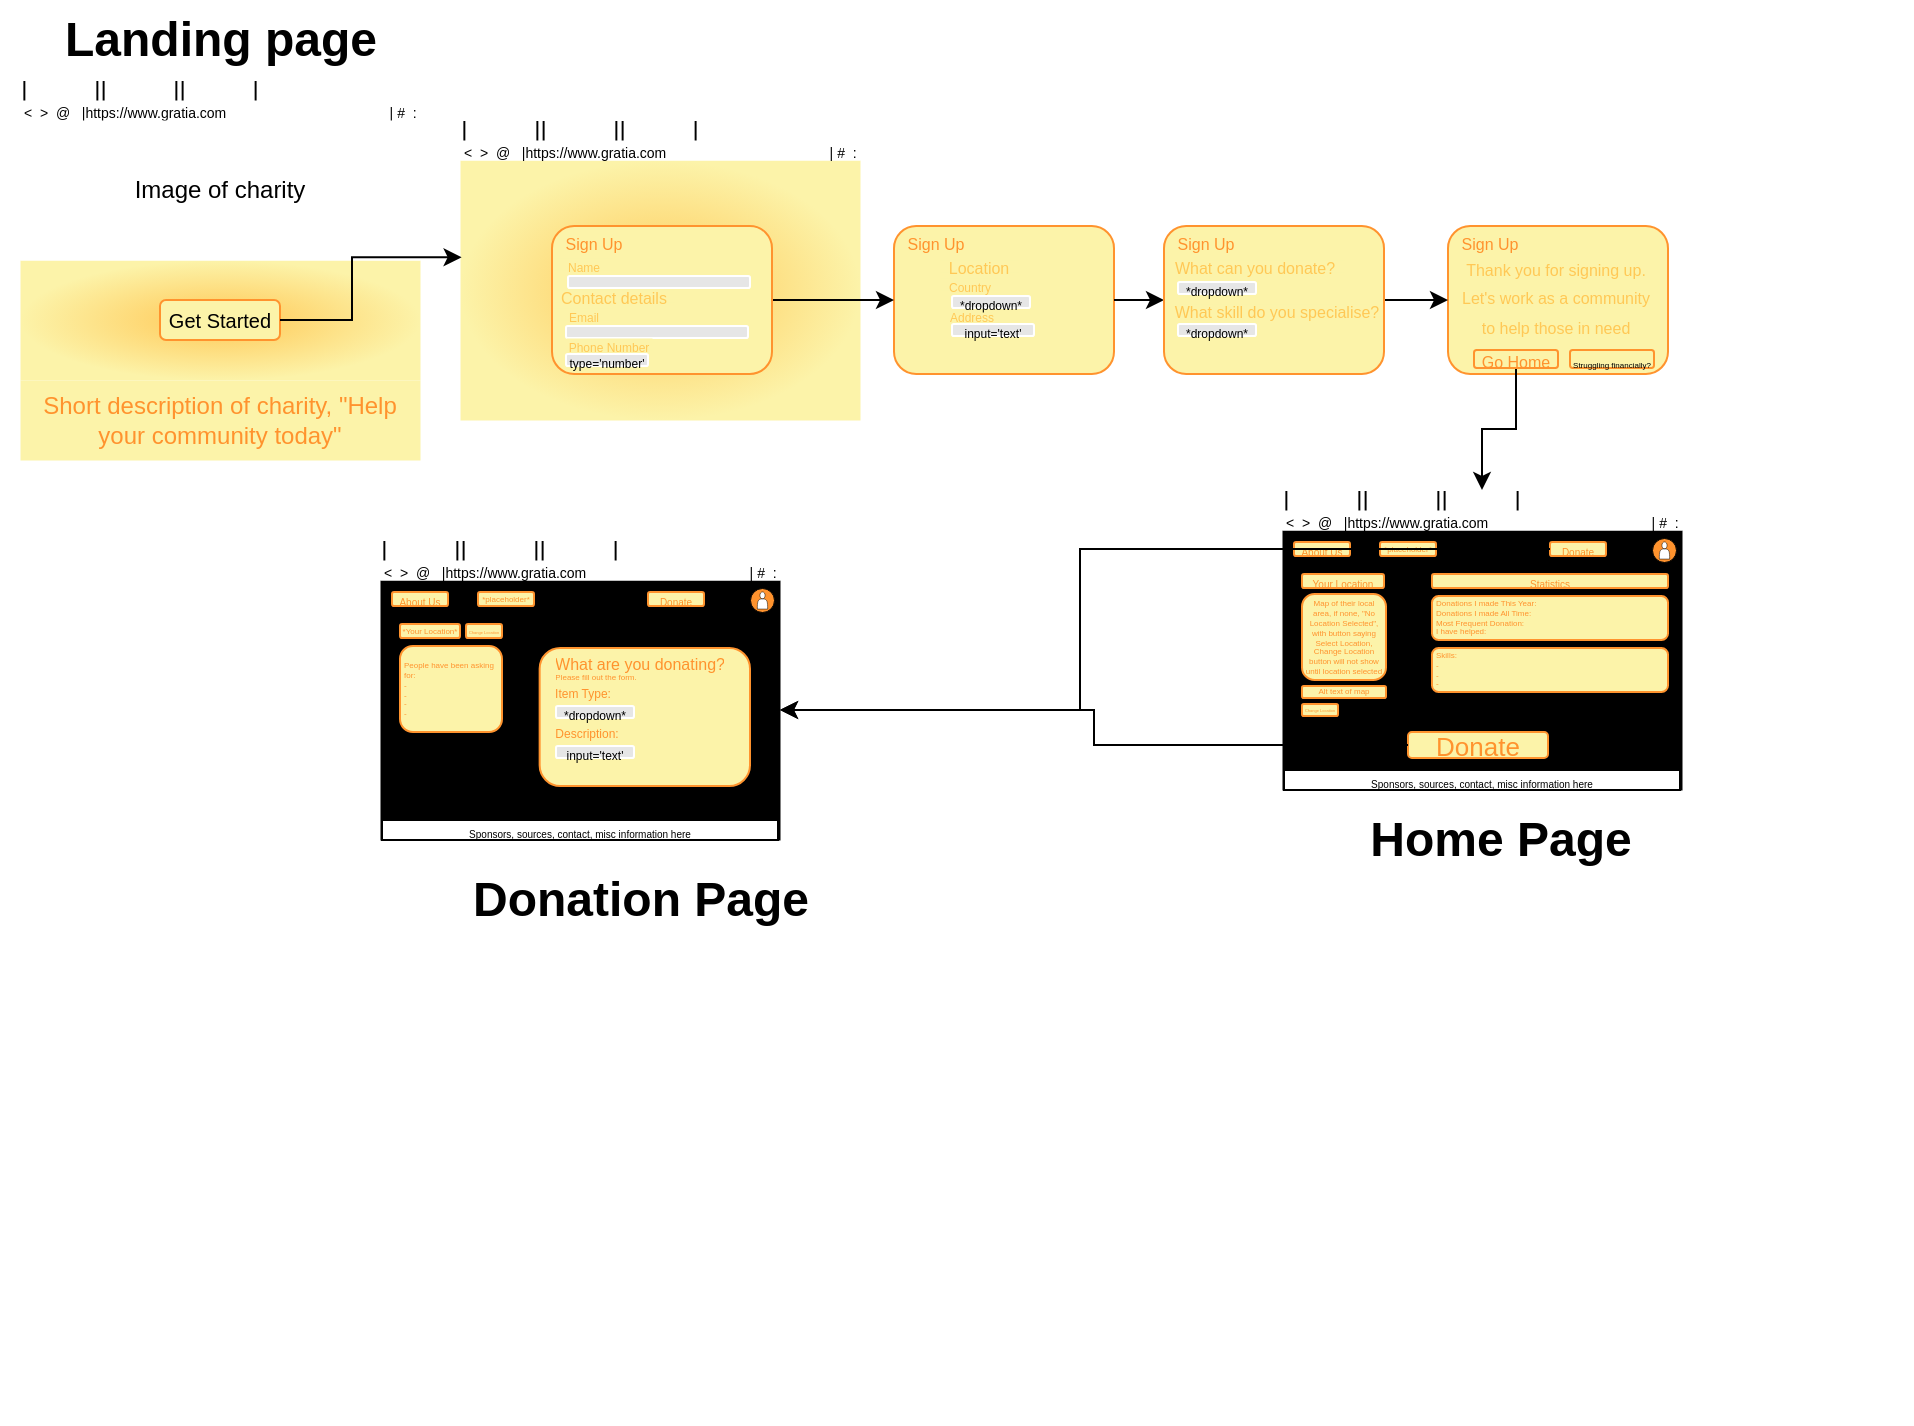<mxfile version="28.0.7">
  <diagram name="Page-1" id="CUzxmkdWhXF4pSD_VdGU">
    <mxGraphModel dx="262" dy="150" grid="1" gridSize="10" guides="0" tooltips="1" connect="1" arrows="1" fold="1" page="0" pageScale="1" pageWidth="827" pageHeight="1169" math="0" shadow="0">
      <root>
        <mxCell id="0" />
        <mxCell id="1" parent="0" />
        <mxCell id="fnEj_ayywKSCDemoJo8B-59" value="" style="group" parent="1" vertex="1" connectable="0">
          <mxGeometry x="880" y="173" width="114" height="74" as="geometry" />
        </mxCell>
        <mxCell id="fnEj_ayywKSCDemoJo8B-50" value="" style="rounded=1;whiteSpace=wrap;html=1;strokeColor=#FF932E;fillColor=#FCF3A9;" parent="fnEj_ayywKSCDemoJo8B-59" vertex="1">
          <mxGeometry x="4" width="110" height="74" as="geometry" />
        </mxCell>
        <UserObject label="Sign Up" placeholders="1" name="Variable" id="fnEj_ayywKSCDemoJo8B-51">
          <mxCell style="text;html=1;strokeColor=none;fillColor=none;align=center;verticalAlign=middle;whiteSpace=wrap;overflow=hidden;fontSize=8;flipH=0;flipV=0;fontColor=light-dark(#FF932E,#FFC856);" parent="fnEj_ayywKSCDemoJo8B-59" vertex="1">
            <mxGeometry y="2" width="50" height="14" as="geometry" />
          </mxCell>
        </UserObject>
        <mxCell id="fnEj_ayywKSCDemoJo8B-61" value="" style="group" parent="1" vertex="1" connectable="0">
          <mxGeometry x="603" y="173" width="114" height="74" as="geometry" />
        </mxCell>
        <mxCell id="fnEj_ayywKSCDemoJo8B-34" value="" style="rounded=1;whiteSpace=wrap;html=1;strokeColor=#FF932E;fillColor=#FCF3A9;" parent="fnEj_ayywKSCDemoJo8B-61" vertex="1">
          <mxGeometry x="4" width="110" height="74" as="geometry" />
        </mxCell>
        <UserObject label="Sign Up" placeholders="1" name="Variable" id="fnEj_ayywKSCDemoJo8B-35">
          <mxCell style="text;html=1;strokeColor=none;fillColor=none;align=center;verticalAlign=middle;whiteSpace=wrap;overflow=hidden;fontSize=8;flipH=0;flipV=0;fontColor=light-dark(#FF932E,#FFC856);" parent="fnEj_ayywKSCDemoJo8B-61" vertex="1">
            <mxGeometry y="2" width="50" height="14" as="geometry" />
          </mxCell>
        </UserObject>
        <mxCell id="fnEj_ayywKSCDemoJo8B-58" value="" style="group" parent="1" vertex="1" connectable="0">
          <mxGeometry x="380" y="120" width="220" height="150" as="geometry" />
        </mxCell>
        <mxCell id="fnEj_ayywKSCDemoJo8B-17" value="|&amp;nbsp; &amp;nbsp; &amp;nbsp; &amp;nbsp; &amp;nbsp; ||&amp;nbsp; &amp;nbsp; &amp;nbsp; &amp;nbsp; &amp;nbsp; ||&amp;nbsp; &amp;nbsp; &amp;nbsp; &amp;nbsp; &amp;nbsp; |&amp;nbsp; &amp;nbsp; &amp;nbsp; &amp;nbsp; &amp;nbsp; &amp;nbsp; &amp;nbsp; &amp;nbsp; &amp;nbsp; &amp;nbsp; &amp;nbsp; &amp;nbsp;&amp;nbsp;" style="rounded=0;whiteSpace=wrap;html=1;strokeWidth=0;labelBackgroundColor=none;strokeColor=none;" parent="fnEj_ayywKSCDemoJo8B-58" vertex="1">
          <mxGeometry width="220" height="10" as="geometry" />
        </mxCell>
        <mxCell id="fnEj_ayywKSCDemoJo8B-18" value="" style="rounded=0;whiteSpace=wrap;html=1;fillColor=#FFC856;fillStyle=auto;gradientColor=#FCF3A9;gradientDirection=radial;strokeWidth=0;dashed=1;dashPattern=1 4;strokeColor=none;" parent="fnEj_ayywKSCDemoJo8B-58" vertex="1">
          <mxGeometry x="10" y="20" width="200" height="130" as="geometry" />
        </mxCell>
        <mxCell id="fnEj_ayywKSCDemoJo8B-19" value="&lt;font style=&quot;font-size: 7px;&quot;&gt;&amp;lt;&amp;nbsp; &amp;gt;&amp;nbsp; @&amp;nbsp; &amp;nbsp;|https://www.gratia.com&amp;nbsp; &amp;nbsp; &amp;nbsp; &amp;nbsp; &amp;nbsp; &amp;nbsp; &amp;nbsp; &amp;nbsp; &amp;nbsp; &amp;nbsp; &amp;nbsp; &amp;nbsp; &amp;nbsp; &amp;nbsp; &amp;nbsp; &amp;nbsp; &amp;nbsp; &amp;nbsp; &amp;nbsp; &amp;nbsp; &amp;nbsp; | #&amp;nbsp; :&lt;/font&gt;" style="rounded=0;whiteSpace=wrap;html=1;strokeWidth=0;align=left;strokeColor=none;" parent="fnEj_ayywKSCDemoJo8B-58" vertex="1">
          <mxGeometry x="10" y="10" width="200" height="10" as="geometry" />
        </mxCell>
        <mxCell id="fnEj_ayywKSCDemoJo8B-9" value="|&amp;nbsp; &amp;nbsp; &amp;nbsp; &amp;nbsp; &amp;nbsp; ||&amp;nbsp; &amp;nbsp; &amp;nbsp; &amp;nbsp; &amp;nbsp; ||&amp;nbsp; &amp;nbsp; &amp;nbsp; &amp;nbsp; &amp;nbsp; |&amp;nbsp; &amp;nbsp; &amp;nbsp; &amp;nbsp; &amp;nbsp; &amp;nbsp; &amp;nbsp; &amp;nbsp; &amp;nbsp; &amp;nbsp; &amp;nbsp; &amp;nbsp;&amp;nbsp;" style="rounded=0;whiteSpace=wrap;html=1;strokeWidth=0;labelBackgroundColor=none;strokeColor=none;" parent="1" vertex="1">
          <mxGeometry x="160" y="100" width="220" height="10" as="geometry" />
        </mxCell>
        <mxCell id="fnEj_ayywKSCDemoJo8B-1" value="" style="rounded=0;whiteSpace=wrap;html=1;fillColor=#FFC856;fillStyle=auto;gradientColor=#FCF3A9;gradientDirection=radial;strokeWidth=0;dashed=1;dashPattern=1 4;strokeColor=none;" parent="1" vertex="1">
          <mxGeometry x="170" y="190" width="200" height="60" as="geometry" />
        </mxCell>
        <mxCell id="fnEj_ayywKSCDemoJo8B-2" value="&lt;font style=&quot;font-size: 7px;&quot;&gt;&amp;lt;&amp;nbsp; &amp;gt;&amp;nbsp; @&amp;nbsp; &amp;nbsp;|https://www.gratia.com&amp;nbsp; &amp;nbsp; &amp;nbsp; &amp;nbsp; &amp;nbsp; &amp;nbsp; &amp;nbsp; &amp;nbsp; &amp;nbsp; &amp;nbsp; &amp;nbsp; &amp;nbsp; &amp;nbsp; &amp;nbsp; &amp;nbsp; &amp;nbsp; &amp;nbsp; &amp;nbsp; &amp;nbsp; &amp;nbsp; &amp;nbsp; | #&amp;nbsp; :&lt;/font&gt;" style="rounded=0;whiteSpace=wrap;html=1;strokeWidth=0;align=left;strokeColor=none;" parent="1" vertex="1">
          <mxGeometry x="170" y="110" width="200" height="10" as="geometry" />
        </mxCell>
        <mxCell id="fnEj_ayywKSCDemoJo8B-5" value="&lt;font style=&quot;font-size: 10px;&quot;&gt;Get Started&lt;/font&gt;" style="rounded=1;whiteSpace=wrap;html=1;strokeColor=#FF932E;fillColor=#FCF3A9;" parent="1" vertex="1">
          <mxGeometry x="240" y="210" width="60" height="20" as="geometry" />
        </mxCell>
        <mxCell id="fnEj_ayywKSCDemoJo8B-6" value="Image of charity" style="rounded=0;whiteSpace=wrap;html=1;strokeWidth=0;strokeColor=none;" parent="1" vertex="1">
          <mxGeometry x="170" y="120" width="200" height="70" as="geometry" />
        </mxCell>
        <mxCell id="fnEj_ayywKSCDemoJo8B-7" value="Short description of charity, &quot;Help your community today&quot;" style="rounded=0;whiteSpace=wrap;html=1;fillColor=light-dark(#FCF3A9,#FFC856);gradientColor=none;fontColor=#FF932E;strokeWidth=0;dashed=1;dashPattern=1 4;perimeterSpacing=0;glass=0;shadow=0;strokeColor=none;" parent="1" vertex="1">
          <mxGeometry x="170" y="250" width="200" height="40" as="geometry" />
        </mxCell>
        <mxCell id="fnEj_ayywKSCDemoJo8B-10" value="Landing page" style="text;strokeColor=none;fillColor=none;html=1;fontSize=24;fontStyle=1;verticalAlign=middle;align=center;" parent="1" vertex="1">
          <mxGeometry x="220" y="60" width="100" height="40" as="geometry" />
        </mxCell>
        <mxCell id="fnEj_ayywKSCDemoJo8B-36" style="edgeStyle=orthogonalEdgeStyle;rounded=0;orthogonalLoop=1;jettySize=auto;html=1;entryX=0;entryY=0.5;entryDx=0;entryDy=0;" parent="1" source="fnEj_ayywKSCDemoJo8B-20" target="fnEj_ayywKSCDemoJo8B-34" edge="1">
          <mxGeometry relative="1" as="geometry" />
        </mxCell>
        <mxCell id="fnEj_ayywKSCDemoJo8B-20" value="" style="rounded=1;whiteSpace=wrap;html=1;strokeColor=#FF932E;fillColor=#FCF3A9;" parent="1" vertex="1">
          <mxGeometry x="436" y="173" width="110" height="74" as="geometry" />
        </mxCell>
        <UserObject label="Sign Up" placeholders="1" name="Variable" id="fnEj_ayywKSCDemoJo8B-23">
          <mxCell style="text;html=1;strokeColor=none;fillColor=none;align=center;verticalAlign=middle;whiteSpace=wrap;overflow=hidden;fontSize=8;flipH=0;flipV=0;fontColor=light-dark(#FF932E,#FFC856);" parent="1" vertex="1">
            <mxGeometry x="432" y="175" width="50" height="14" as="geometry" />
          </mxCell>
        </UserObject>
        <mxCell id="fnEj_ayywKSCDemoJo8B-32" style="edgeStyle=orthogonalEdgeStyle;rounded=0;orthogonalLoop=1;jettySize=auto;html=1;entryX=0.004;entryY=0.374;entryDx=0;entryDy=0;entryPerimeter=0;exitX=1;exitY=0.5;exitDx=0;exitDy=0;" parent="1" source="fnEj_ayywKSCDemoJo8B-5" target="fnEj_ayywKSCDemoJo8B-18" edge="1">
          <mxGeometry relative="1" as="geometry">
            <Array as="points">
              <mxPoint x="336" y="220" />
              <mxPoint x="336" y="189" />
            </Array>
          </mxGeometry>
        </mxCell>
        <mxCell id="fnEj_ayywKSCDemoJo8B-47" style="edgeStyle=orthogonalEdgeStyle;rounded=0;orthogonalLoop=1;jettySize=auto;html=1;entryX=0;entryY=0.5;entryDx=0;entryDy=0;" parent="1" source="fnEj_ayywKSCDemoJo8B-34" target="fnEj_ayywKSCDemoJo8B-44" edge="1">
          <mxGeometry relative="1" as="geometry">
            <mxPoint x="743" y="201" as="targetPoint" />
          </mxGeometry>
        </mxCell>
        <mxCell id="fnEj_ayywKSCDemoJo8B-52" style="edgeStyle=orthogonalEdgeStyle;rounded=0;orthogonalLoop=1;jettySize=auto;html=1;entryX=0;entryY=0.5;entryDx=0;entryDy=0;" parent="1" source="fnEj_ayywKSCDemoJo8B-44" target="fnEj_ayywKSCDemoJo8B-50" edge="1">
          <mxGeometry relative="1" as="geometry" />
        </mxCell>
        <mxCell id="fnEj_ayywKSCDemoJo8B-53" value="&lt;span style=&quot;font-size: 8px;&quot;&gt;Thank you for signing up. Let&#39;s work as a community to help those in need&lt;/span&gt;" style="rounded=0;whiteSpace=wrap;html=1;fillColor=light-dark(#FCF3A9,#FFC856);gradientColor=none;fontColor=#FFC856;strokeWidth=0;dashed=1;dashPattern=1 4;perimeterSpacing=0;glass=0;shadow=0;strokeColor=none;horizontal=1;spacing=0;spacingTop=0;" parent="1" vertex="1">
          <mxGeometry x="892" y="205" width="92" height="6" as="geometry" />
        </mxCell>
        <mxCell id="fnEj_ayywKSCDemoJo8B-54" style="edgeStyle=orthogonalEdgeStyle;rounded=0;orthogonalLoop=1;jettySize=auto;html=1;exitX=0.5;exitY=1;exitDx=0;exitDy=0;" parent="1" source="fnEj_ayywKSCDemoJo8B-53" target="fnEj_ayywKSCDemoJo8B-53" edge="1">
          <mxGeometry relative="1" as="geometry" />
        </mxCell>
        <mxCell id="fnEj_ayywKSCDemoJo8B-56" value="&lt;p&gt;&lt;font style=&quot;line-height: 0%; font-size: 4px;&quot;&gt;Struggling financially?&lt;/font&gt;&lt;/p&gt;" style="rounded=1;whiteSpace=wrap;html=1;strokeColor=#FF932E;fillColor=#FCF3A9;" parent="1" vertex="1">
          <mxGeometry x="945" y="235" width="42" height="9" as="geometry" />
        </mxCell>
        <mxCell id="fnEj_ayywKSCDemoJo8B-69" style="edgeStyle=orthogonalEdgeStyle;rounded=0;orthogonalLoop=1;jettySize=auto;html=1;entryX=0.5;entryY=0;entryDx=0;entryDy=0;" parent="1" source="fnEj_ayywKSCDemoJo8B-57" target="fnEj_ayywKSCDemoJo8B-66" edge="1">
          <mxGeometry relative="1" as="geometry" />
        </mxCell>
        <mxCell id="fnEj_ayywKSCDemoJo8B-57" value="&lt;p&gt;&lt;font style=&quot;line-height: 0%; font-size: 8px;&quot;&gt;Go Home&lt;/font&gt;&lt;/p&gt;" style="rounded=1;whiteSpace=wrap;html=1;strokeColor=#FF932E;fillColor=#FCF3A9;fontColor=light-dark(#FF932E,#EDEDED);" parent="1" vertex="1">
          <mxGeometry x="897" y="235" width="42" height="9" as="geometry" />
        </mxCell>
        <mxCell id="fnEj_ayywKSCDemoJo8B-62" value="" style="group" parent="1" vertex="1" connectable="0">
          <mxGeometry x="630" y="190" width="47" height="38" as="geometry" />
        </mxCell>
        <mxCell id="fnEj_ayywKSCDemoJo8B-39" value="&lt;font style=&quot;font-size: 8px;&quot;&gt;Location&lt;/font&gt;" style="rounded=0;whiteSpace=wrap;html=1;fillColor=light-dark(#FCF3A9,#FFC856);gradientColor=none;fontColor=#FFC856;strokeWidth=0;dashed=1;dashPattern=1 4;perimeterSpacing=0;glass=0;shadow=0;strokeColor=none;" parent="fnEj_ayywKSCDemoJo8B-62" vertex="1">
          <mxGeometry width="39" height="6" as="geometry" />
        </mxCell>
        <mxCell id="fnEj_ayywKSCDemoJo8B-40" value="&lt;font style=&quot;font-size: 6px;&quot;&gt;Country&lt;/font&gt;" style="rounded=0;whiteSpace=wrap;html=1;fillColor=light-dark(#FCF3A9,#FFC856);gradientColor=none;fontColor=#FFC856;strokeWidth=0;dashed=1;dashPattern=1 4;perimeterSpacing=0;glass=0;shadow=0;strokeColor=none;" parent="fnEj_ayywKSCDemoJo8B-62" vertex="1">
          <mxGeometry y="9" width="30" height="6" as="geometry" />
        </mxCell>
        <mxCell id="fnEj_ayywKSCDemoJo8B-41" value="&lt;font style=&quot;font-size: 6px;&quot;&gt;*dropdown*&lt;/font&gt;" style="rounded=1;whiteSpace=wrap;html=1;strokeColor=light-dark(#FFFFFF,#FFC856);strokeWidth=1;fillColor=#E6E6E6;" parent="fnEj_ayywKSCDemoJo8B-62" vertex="1">
          <mxGeometry x="6" y="18" width="39" height="6" as="geometry" />
        </mxCell>
        <mxCell id="fnEj_ayywKSCDemoJo8B-42" value="&lt;font style=&quot;font-size: 6px;&quot;&gt;Address&lt;/font&gt;" style="rounded=0;whiteSpace=wrap;html=1;fillColor=light-dark(#FCF3A9,#FFC856);gradientColor=none;fontColor=#FFC856;strokeWidth=0;dashed=1;dashPattern=1 4;perimeterSpacing=0;glass=0;shadow=0;strokeColor=none;" parent="fnEj_ayywKSCDemoJo8B-62" vertex="1">
          <mxGeometry x="6" y="26" width="20" height="1" as="geometry" />
        </mxCell>
        <mxCell id="fnEj_ayywKSCDemoJo8B-43" value="&lt;span style=&quot;font-size: 6px;&quot;&gt;input=&#39;text&#39;&lt;/span&gt;" style="rounded=1;whiteSpace=wrap;html=1;strokeColor=light-dark(#FFFFFF,#FFC856);strokeWidth=1;fillColor=#E6E6E6;fontSize=12;" parent="fnEj_ayywKSCDemoJo8B-62" vertex="1">
          <mxGeometry x="6" y="32" width="41" height="6" as="geometry" />
        </mxCell>
        <mxCell id="fnEj_ayywKSCDemoJo8B-64" value="" style="group" parent="1" vertex="1" connectable="0">
          <mxGeometry x="437" y="189" width="98" height="54" as="geometry" />
        </mxCell>
        <mxCell id="fnEj_ayywKSCDemoJo8B-22" value="&lt;font style=&quot;font-size: 6px;&quot;&gt;Name&lt;/font&gt;" style="rounded=0;whiteSpace=wrap;html=1;fillColor=light-dark(#FCF3A9,#FFC856);gradientColor=none;fontColor=#FFC856;strokeWidth=0;dashed=1;dashPattern=1 4;perimeterSpacing=0;glass=0;shadow=0;strokeColor=none;" parent="fnEj_ayywKSCDemoJo8B-64" vertex="1">
          <mxGeometry width="30" height="6" as="geometry" />
        </mxCell>
        <mxCell id="fnEj_ayywKSCDemoJo8B-24" value="&lt;font style=&quot;font-size: 8px;&quot;&gt;Contact details&lt;/font&gt;" style="rounded=0;whiteSpace=wrap;html=1;fillColor=light-dark(#FCF3A9,#FFC856);gradientColor=none;fontColor=#FFC856;strokeWidth=0;dashed=1;dashPattern=1 4;perimeterSpacing=0;glass=0;shadow=0;strokeColor=none;" parent="fnEj_ayywKSCDemoJo8B-64" vertex="1">
          <mxGeometry y="16" width="60" height="6" as="geometry" />
        </mxCell>
        <mxCell id="fnEj_ayywKSCDemoJo8B-25" value="" style="rounded=1;whiteSpace=wrap;html=1;strokeColor=light-dark(#FFFFFF,#FFC856);strokeWidth=1;fillColor=#E6E6E6;" parent="fnEj_ayywKSCDemoJo8B-64" vertex="1">
          <mxGeometry x="7" y="9" width="91" height="6" as="geometry" />
        </mxCell>
        <mxCell id="fnEj_ayywKSCDemoJo8B-28" value="&lt;font style=&quot;font-size: 6px;&quot;&gt;Email&lt;/font&gt;" style="rounded=0;whiteSpace=wrap;html=1;fillColor=light-dark(#FCF3A9,#FFC856);gradientColor=none;fontColor=#FFC856;strokeWidth=0;dashed=1;dashPattern=1 4;perimeterSpacing=0;glass=0;shadow=0;strokeColor=none;" parent="fnEj_ayywKSCDemoJo8B-64" vertex="1">
          <mxGeometry y="25" width="30" height="6" as="geometry" />
        </mxCell>
        <mxCell id="fnEj_ayywKSCDemoJo8B-29" value="" style="rounded=1;whiteSpace=wrap;html=1;strokeColor=light-dark(#FFFFFF,#FFC856);strokeWidth=1;fillColor=#E6E6E6;" parent="fnEj_ayywKSCDemoJo8B-64" vertex="1">
          <mxGeometry x="6" y="34" width="91" height="6" as="geometry" />
        </mxCell>
        <mxCell id="fnEj_ayywKSCDemoJo8B-30" value="&lt;font style=&quot;font-size: 6px;&quot;&gt;Phone Number&lt;/font&gt;" style="rounded=0;whiteSpace=wrap;html=1;fillColor=light-dark(#FCF3A9,#FFC856);gradientColor=none;fontColor=#FFC856;strokeWidth=0;dashed=1;dashPattern=1 4;perimeterSpacing=0;glass=0;shadow=0;strokeColor=none;" parent="fnEj_ayywKSCDemoJo8B-64" vertex="1">
          <mxGeometry x="6" y="40" width="43" height="6" as="geometry" />
        </mxCell>
        <mxCell id="fnEj_ayywKSCDemoJo8B-31" value="&lt;font style=&quot;font-size: 6px;&quot;&gt;type=&#39;number&#39;&lt;/font&gt;" style="rounded=1;whiteSpace=wrap;html=1;strokeColor=light-dark(#FFFFFF,#FFC856);strokeWidth=1;fillColor=#E6E6E6;" parent="fnEj_ayywKSCDemoJo8B-64" vertex="1">
          <mxGeometry x="6" y="48" width="41" height="6" as="geometry" />
        </mxCell>
        <mxCell id="fnEj_ayywKSCDemoJo8B-65" value="" style="group;fontSize=13;" parent="1" vertex="1" connectable="0">
          <mxGeometry x="791" y="305" width="325" height="467" as="geometry" />
        </mxCell>
        <mxCell id="fnEj_ayywKSCDemoJo8B-66" value="|&amp;nbsp; &amp;nbsp; &amp;nbsp; &amp;nbsp; &amp;nbsp; ||&amp;nbsp; &amp;nbsp; &amp;nbsp; &amp;nbsp; &amp;nbsp; ||&amp;nbsp; &amp;nbsp; &amp;nbsp; &amp;nbsp; &amp;nbsp; |&amp;nbsp; &amp;nbsp; &amp;nbsp; &amp;nbsp; &amp;nbsp; &amp;nbsp; &amp;nbsp; &amp;nbsp; &amp;nbsp; &amp;nbsp; &amp;nbsp; &amp;nbsp;&amp;nbsp;" style="rounded=0;whiteSpace=wrap;html=1;strokeWidth=0;labelBackgroundColor=none;strokeColor=none;" parent="fnEj_ayywKSCDemoJo8B-65" vertex="1">
          <mxGeometry width="220" height="10" as="geometry" />
        </mxCell>
        <mxCell id="fnEj_ayywKSCDemoJo8B-67" value="" style="rounded=0;whiteSpace=wrap;html=1;fillColor=#FFC856;fillStyle=auto;gradientColor=light-dark(#FFCA78,#FFC856);gradientDirection=radial;strokeWidth=0;dashed=1;dashPattern=1 4;strokeColor=none;" parent="fnEj_ayywKSCDemoJo8B-65" vertex="1">
          <mxGeometry x="10" y="20" width="200" height="130" as="geometry" />
        </mxCell>
        <mxCell id="fnEj_ayywKSCDemoJo8B-68" value="&lt;font style=&quot;font-size: 7px;&quot;&gt;&amp;lt;&amp;nbsp; &amp;gt;&amp;nbsp; @&amp;nbsp; &amp;nbsp;|https://www.gratia.com&amp;nbsp; &amp;nbsp; &amp;nbsp; &amp;nbsp; &amp;nbsp; &amp;nbsp; &amp;nbsp; &amp;nbsp; &amp;nbsp; &amp;nbsp; &amp;nbsp; &amp;nbsp; &amp;nbsp; &amp;nbsp; &amp;nbsp; &amp;nbsp; &amp;nbsp; &amp;nbsp; &amp;nbsp; &amp;nbsp; &amp;nbsp; | #&amp;nbsp; :&lt;/font&gt;" style="rounded=0;whiteSpace=wrap;html=1;strokeWidth=0;align=left;strokeColor=none;" parent="fnEj_ayywKSCDemoJo8B-65" vertex="1">
          <mxGeometry x="10" y="10" width="200" height="10" as="geometry" />
        </mxCell>
        <mxCell id="kvqN7XmEF2bgXKHRiKG0-5" value="" style="group" parent="fnEj_ayywKSCDemoJo8B-65" vertex="1" connectable="0">
          <mxGeometry x="195" y="24" width="12" height="12" as="geometry" />
        </mxCell>
        <mxCell id="kvqN7XmEF2bgXKHRiKG0-4" value="" style="ellipse;whiteSpace=wrap;html=1;aspect=fixed;strokeWidth=0.5;fillColor=#FF932E;" parent="kvqN7XmEF2bgXKHRiKG0-5" vertex="1">
          <mxGeometry width="12" height="12" as="geometry" />
        </mxCell>
        <mxCell id="kvqN7XmEF2bgXKHRiKG0-2" value="" style="shape=actor;whiteSpace=wrap;html=1;strokeWidth=0.25;" parent="kvqN7XmEF2bgXKHRiKG0-5" vertex="1">
          <mxGeometry x="3.429" y="1.714" width="5.143" height="8.571" as="geometry" />
        </mxCell>
        <mxCell id="kvqN7XmEF2bgXKHRiKG0-7" value="" style="endArrow=none;html=1;rounded=0;exitX=0.007;exitY=0.127;exitDx=0;exitDy=0;exitPerimeter=0;entryX=0.997;entryY=0.138;entryDx=0;entryDy=0;entryPerimeter=0;" parent="fnEj_ayywKSCDemoJo8B-65" source="fnEj_ayywKSCDemoJo8B-67" target="fnEj_ayywKSCDemoJo8B-67" edge="1">
          <mxGeometry width="50" height="50" relative="1" as="geometry">
            <mxPoint x="74" y="106" as="sourcePoint" />
            <mxPoint x="226" y="100" as="targetPoint" />
          </mxGeometry>
        </mxCell>
        <UserObject label="&lt;font data-font-src=&quot;https://fonts.googleapis.com/css?family=Dancing+Script&quot; face=&quot;Dancing Script&quot; style=&quot;font-size: 9px;&quot;&gt;Gratia&lt;/font&gt;" placeholders="1" name="Variable" id="kvqN7XmEF2bgXKHRiKG0-9">
          <mxCell style="text;html=1;strokeColor=none;fillColor=none;align=center;verticalAlign=middle;whiteSpace=wrap;overflow=hidden;fontSize=5;fontStyle=1" parent="fnEj_ayywKSCDemoJo8B-65" vertex="1">
            <mxGeometry x="85" y="21" width="50" height="15" as="geometry" />
          </mxCell>
        </UserObject>
        <mxCell id="kvqN7XmEF2bgXKHRiKG0-10" value="&lt;p&gt;&lt;font style=&quot;line-height: 0%;&quot;&gt;Donate&lt;/font&gt;&lt;/p&gt;" style="rounded=1;whiteSpace=wrap;html=1;strokeColor=#FF932E;fillColor=#FCF3A9;fontColor=light-dark(#FF932E,#EDEDED);fontSize=5;" parent="fnEj_ayywKSCDemoJo8B-65" vertex="1">
          <mxGeometry x="144" y="26" width="28" height="7" as="geometry" />
        </mxCell>
        <mxCell id="kvqN7XmEF2bgXKHRiKG0-21" value="&lt;p&gt;&lt;font style=&quot;line-height: 0%;&quot;&gt;About Us&lt;/font&gt;&lt;/p&gt;" style="rounded=1;whiteSpace=wrap;html=1;strokeColor=#FF932E;fillColor=#FCF3A9;fontColor=light-dark(#FF932E,#EDEDED);fontSize=5;" parent="fnEj_ayywKSCDemoJo8B-65" vertex="1">
          <mxGeometry x="16" y="26" width="28" height="7" as="geometry" />
        </mxCell>
        <mxCell id="kvqN7XmEF2bgXKHRiKG0-22" value="*placeholder*" style="rounded=1;whiteSpace=wrap;html=1;strokeColor=#FF932E;fillColor=#FCF3A9;fontColor=light-dark(#FF932E,#EDEDED);fontSize=4;" parent="fnEj_ayywKSCDemoJo8B-65" vertex="1">
          <mxGeometry x="59" y="26" width="28" height="7" as="geometry" />
        </mxCell>
        <mxCell id="kvqN7XmEF2bgXKHRiKG0-37" value="Map of their local area, if none, &quot;No Location Selected&quot;, with button saying Select Location, Change Location button will not show until location selected" style="rounded=1;whiteSpace=wrap;html=1;strokeColor=#FF932E;fillColor=#FCF3A9;fontColor=light-dark(#FF932E,#EDEDED);fontSize=4;" parent="fnEj_ayywKSCDemoJo8B-65" vertex="1">
          <mxGeometry x="20" y="52" width="42" height="43" as="geometry" />
        </mxCell>
        <mxCell id="kvqN7XmEF2bgXKHRiKG0-38" value="Alt text of map" style="rounded=1;whiteSpace=wrap;html=1;strokeColor=#FF932E;fillColor=#FCF3A9;fontColor=light-dark(#FF932E,#EDEDED);fontSize=4;" parent="fnEj_ayywKSCDemoJo8B-65" vertex="1">
          <mxGeometry x="20" y="98" width="42" height="6" as="geometry" />
        </mxCell>
        <mxCell id="kvqN7XmEF2bgXKHRiKG0-39" value="Change Location" style="rounded=1;whiteSpace=wrap;html=1;strokeColor=#FF932E;fillColor=#FCF3A9;fontColor=light-dark(#FF932E,#EDEDED);fontSize=2;" parent="fnEj_ayywKSCDemoJo8B-65" vertex="1">
          <mxGeometry x="20" y="107" width="18" height="6" as="geometry" />
        </mxCell>
        <mxCell id="kvqN7XmEF2bgXKHRiKG0-56" value="&lt;div style=&quot;&quot;&gt;&lt;span style=&quot;background-color: transparent; color: light-dark(rgb(255, 147, 46), rgb(237, 237, 237));&quot;&gt;Donations I made This Year:&lt;br&gt;Donations I made All Time:&lt;br&gt;Most Frequent Donation:&lt;br&gt;I have helped:&lt;/span&gt;&lt;/div&gt;" style="rounded=1;whiteSpace=wrap;html=1;strokeColor=#FF932E;fillColor=#FCF3A9;fontColor=light-dark(#FF932E,#EDEDED);fontSize=4;align=left;" parent="fnEj_ayywKSCDemoJo8B-65" vertex="1">
          <mxGeometry x="85" y="53" width="118" height="22" as="geometry" />
        </mxCell>
        <mxCell id="kvqN7XmEF2bgXKHRiKG0-73" value="&lt;p&gt;&lt;font style=&quot;line-height: 0%;&quot;&gt;Your Location&lt;/font&gt;&lt;/p&gt;" style="rounded=1;whiteSpace=wrap;html=1;strokeColor=#FF932E;fillColor=#FCF3A9;fontColor=light-dark(#FF932E,#EDEDED);fontSize=5;" parent="fnEj_ayywKSCDemoJo8B-65" vertex="1">
          <mxGeometry x="20" y="42" width="41" height="7" as="geometry" />
        </mxCell>
        <mxCell id="kvqN7XmEF2bgXKHRiKG0-74" value="&lt;div style=&quot;&quot;&gt;Skills:&lt;/div&gt;&lt;div style=&quot;&quot;&gt;-&amp;nbsp;&lt;br&gt;-&amp;nbsp;&lt;/div&gt;&lt;div style=&quot;&quot;&gt;-&amp;nbsp;&lt;/div&gt;" style="rounded=1;whiteSpace=wrap;html=1;strokeColor=#FF932E;fillColor=#FCF3A9;fontColor=light-dark(#FF932E,#EDEDED);fontSize=4;align=left;" parent="fnEj_ayywKSCDemoJo8B-65" vertex="1">
          <mxGeometry x="85" y="79" width="118" height="22" as="geometry" />
        </mxCell>
        <mxCell id="kvqN7XmEF2bgXKHRiKG0-81" value="&lt;p&gt;&lt;font style=&quot;line-height: 0%;&quot;&gt;Statistics&lt;/font&gt;&lt;/p&gt;" style="rounded=1;whiteSpace=wrap;html=1;strokeColor=#FF932E;fillColor=#FCF3A9;fontColor=light-dark(#FF932E,#EDEDED);fontSize=5;" parent="fnEj_ayywKSCDemoJo8B-65" vertex="1">
          <mxGeometry x="85" y="42" width="118" height="7" as="geometry" />
        </mxCell>
        <mxCell id="kvqN7XmEF2bgXKHRiKG0-82" value="&lt;font style=&quot;font-size: 5px;&quot;&gt;Sponsors, sources, contact, misc information here&lt;/font&gt;" style="rounded=0;whiteSpace=wrap;html=1;" parent="fnEj_ayywKSCDemoJo8B-65" vertex="1">
          <mxGeometry x="11" y="140" width="198" height="10" as="geometry" />
        </mxCell>
        <mxCell id="kvqN7XmEF2bgXKHRiKG0-104" value="&lt;p&gt;&lt;font style=&quot;line-height: 0%;&quot;&gt;Donate&lt;/font&gt;&lt;/p&gt;" style="rounded=1;whiteSpace=wrap;html=1;strokeColor=#FF932E;fillColor=#FCF3A9;fontColor=light-dark(#FF932E,#EDEDED);fontSize=13;" parent="fnEj_ayywKSCDemoJo8B-65" vertex="1">
          <mxGeometry x="73" y="121" width="70" height="13" as="geometry" />
        </mxCell>
        <mxCell id="fnEj_ayywKSCDemoJo8B-70" value="Home Page" style="text;strokeColor=none;fillColor=none;html=1;fontSize=24;fontStyle=1;verticalAlign=middle;align=center;" parent="fnEj_ayywKSCDemoJo8B-65" vertex="1">
          <mxGeometry x="69" y="155" width="100" height="40" as="geometry" />
        </mxCell>
        <mxCell id="kvqN7XmEF2bgXKHRiKG0-80" value="" style="group" parent="1" vertex="1" connectable="0">
          <mxGeometry x="738" y="173" width="114" height="74" as="geometry" />
        </mxCell>
        <mxCell id="fnEj_ayywKSCDemoJo8B-60" value="" style="group" parent="kvqN7XmEF2bgXKHRiKG0-80" vertex="1" connectable="0">
          <mxGeometry width="114" height="74" as="geometry" />
        </mxCell>
        <mxCell id="fnEj_ayywKSCDemoJo8B-44" value="" style="rounded=1;whiteSpace=wrap;html=1;strokeColor=#FF932E;fillColor=#FCF3A9;" parent="fnEj_ayywKSCDemoJo8B-60" vertex="1">
          <mxGeometry x="4" width="110" height="74" as="geometry" />
        </mxCell>
        <UserObject label="Sign Up" placeholders="1" name="Variable" id="fnEj_ayywKSCDemoJo8B-45">
          <mxCell style="text;html=1;strokeColor=none;fillColor=none;align=center;verticalAlign=middle;whiteSpace=wrap;overflow=hidden;fontSize=8;flipH=0;flipV=0;fontColor=light-dark(#FF932E,#FFC856);" parent="fnEj_ayywKSCDemoJo8B-60" vertex="1">
            <mxGeometry y="2" width="50" height="14" as="geometry" />
          </mxCell>
        </UserObject>
        <mxCell id="kvqN7XmEF2bgXKHRiKG0-75" value="&lt;span style=&quot;font-size: 6px;&quot;&gt;*dropdown*&lt;/span&gt;" style="rounded=1;whiteSpace=wrap;html=1;strokeColor=light-dark(#FFFFFF,#FFC856);strokeWidth=1;fillColor=#E6E6E6;" parent="fnEj_ayywKSCDemoJo8B-60" vertex="1">
          <mxGeometry x="11" y="49" width="39" height="6" as="geometry" />
        </mxCell>
        <mxCell id="kvqN7XmEF2bgXKHRiKG0-79" value="&lt;span style=&quot;font-size: 8px;&quot;&gt;What skill do you specialise?&lt;/span&gt;" style="rounded=0;whiteSpace=wrap;html=1;fillColor=light-dark(#FCF3A9,#FFC856);gradientColor=none;fontColor=#FFC856;strokeWidth=0;dashed=1;dashPattern=1 4;perimeterSpacing=0;glass=0;shadow=0;strokeColor=none;" parent="fnEj_ayywKSCDemoJo8B-60" vertex="1">
          <mxGeometry x="8" y="39" width="105" height="6" as="geometry" />
        </mxCell>
        <mxCell id="fnEj_ayywKSCDemoJo8B-63" value="" style="group" parent="kvqN7XmEF2bgXKHRiKG0-80" vertex="1" connectable="0">
          <mxGeometry x="5" y="17" width="89" height="17" as="geometry" />
        </mxCell>
        <mxCell id="fnEj_ayywKSCDemoJo8B-46" value="&lt;span style=&quot;font-size: 8px;&quot;&gt;What can you donate?&lt;/span&gt;" style="rounded=0;whiteSpace=wrap;html=1;fillColor=light-dark(#FCF3A9,#FFC856);gradientColor=none;fontColor=#FFC856;strokeWidth=0;dashed=1;dashPattern=1 4;perimeterSpacing=0;glass=0;shadow=0;strokeColor=none;" parent="fnEj_ayywKSCDemoJo8B-63" vertex="1">
          <mxGeometry width="89" height="6" as="geometry" />
        </mxCell>
        <mxCell id="fnEj_ayywKSCDemoJo8B-49" value="&lt;span style=&quot;font-size: 6px;&quot;&gt;*dropdown*&lt;/span&gt;" style="rounded=1;whiteSpace=wrap;html=1;strokeColor=light-dark(#FFFFFF,#FFC856);strokeWidth=1;fillColor=#E6E6E6;" parent="fnEj_ayywKSCDemoJo8B-63" vertex="1">
          <mxGeometry x="6" y="11" width="39" height="6" as="geometry" />
        </mxCell>
        <mxCell id="kvqN7XmEF2bgXKHRiKG0-83" value="" style="group;fontStyle=1" parent="1" vertex="1" connectable="0">
          <mxGeometry x="340" y="330" width="325" height="248" as="geometry" />
        </mxCell>
        <mxCell id="kvqN7XmEF2bgXKHRiKG0-84" value="|&amp;nbsp; &amp;nbsp; &amp;nbsp; &amp;nbsp; &amp;nbsp; ||&amp;nbsp; &amp;nbsp; &amp;nbsp; &amp;nbsp; &amp;nbsp; ||&amp;nbsp; &amp;nbsp; &amp;nbsp; &amp;nbsp; &amp;nbsp; |&amp;nbsp; &amp;nbsp; &amp;nbsp; &amp;nbsp; &amp;nbsp; &amp;nbsp; &amp;nbsp; &amp;nbsp; &amp;nbsp; &amp;nbsp; &amp;nbsp; &amp;nbsp;&amp;nbsp;" style="rounded=0;whiteSpace=wrap;html=1;strokeWidth=0;labelBackgroundColor=none;strokeColor=none;" parent="kvqN7XmEF2bgXKHRiKG0-83" vertex="1">
          <mxGeometry width="220" height="10" as="geometry" />
        </mxCell>
        <mxCell id="kvqN7XmEF2bgXKHRiKG0-85" value="" style="rounded=0;whiteSpace=wrap;html=1;fillColor=#FFC856;fillStyle=auto;gradientColor=light-dark(#FFCA78,#FFC856);gradientDirection=radial;strokeWidth=0;dashed=1;dashPattern=1 4;strokeColor=none;" parent="kvqN7XmEF2bgXKHRiKG0-83" vertex="1">
          <mxGeometry x="10" y="20" width="200" height="130" as="geometry" />
        </mxCell>
        <mxCell id="kvqN7XmEF2bgXKHRiKG0-86" value="&lt;font style=&quot;font-size: 7px;&quot;&gt;&amp;lt;&amp;nbsp; &amp;gt;&amp;nbsp; @&amp;nbsp; &amp;nbsp;|https://www.gratia.com&amp;nbsp; &amp;nbsp; &amp;nbsp; &amp;nbsp; &amp;nbsp; &amp;nbsp; &amp;nbsp; &amp;nbsp; &amp;nbsp; &amp;nbsp; &amp;nbsp; &amp;nbsp; &amp;nbsp; &amp;nbsp; &amp;nbsp; &amp;nbsp; &amp;nbsp; &amp;nbsp; &amp;nbsp; &amp;nbsp; &amp;nbsp; | #&amp;nbsp; :&lt;/font&gt;" style="rounded=0;whiteSpace=wrap;html=1;strokeWidth=0;align=left;strokeColor=none;" parent="kvqN7XmEF2bgXKHRiKG0-83" vertex="1">
          <mxGeometry x="10" y="10" width="200" height="10" as="geometry" />
        </mxCell>
        <mxCell id="kvqN7XmEF2bgXKHRiKG0-87" value="" style="group" parent="kvqN7XmEF2bgXKHRiKG0-83" vertex="1" connectable="0">
          <mxGeometry x="195" y="24" width="12" height="12" as="geometry" />
        </mxCell>
        <mxCell id="kvqN7XmEF2bgXKHRiKG0-88" value="" style="ellipse;whiteSpace=wrap;html=1;aspect=fixed;strokeWidth=0.5;fillColor=#FF932E;" parent="kvqN7XmEF2bgXKHRiKG0-87" vertex="1">
          <mxGeometry width="12" height="12" as="geometry" />
        </mxCell>
        <mxCell id="kvqN7XmEF2bgXKHRiKG0-89" value="" style="shape=actor;whiteSpace=wrap;html=1;strokeWidth=0.25;" parent="kvqN7XmEF2bgXKHRiKG0-87" vertex="1">
          <mxGeometry x="3.429" y="1.714" width="5.143" height="8.571" as="geometry" />
        </mxCell>
        <mxCell id="kvqN7XmEF2bgXKHRiKG0-90" value="" style="endArrow=none;html=1;rounded=0;exitX=0.007;exitY=0.127;exitDx=0;exitDy=0;exitPerimeter=0;entryX=0.997;entryY=0.138;entryDx=0;entryDy=0;entryPerimeter=0;" parent="kvqN7XmEF2bgXKHRiKG0-83" source="kvqN7XmEF2bgXKHRiKG0-85" target="kvqN7XmEF2bgXKHRiKG0-85" edge="1">
          <mxGeometry width="50" height="50" relative="1" as="geometry">
            <mxPoint x="74" y="106" as="sourcePoint" />
            <mxPoint x="226" y="100" as="targetPoint" />
          </mxGeometry>
        </mxCell>
        <UserObject label="&lt;font data-font-src=&quot;https://fonts.googleapis.com/css?family=Dancing+Script&quot; face=&quot;Dancing Script&quot; style=&quot;font-size: 9px;&quot;&gt;Gratia&lt;/font&gt;" placeholders="1" name="Variable" id="kvqN7XmEF2bgXKHRiKG0-91">
          <mxCell style="text;html=1;strokeColor=none;fillColor=none;align=center;verticalAlign=middle;whiteSpace=wrap;overflow=hidden;fontSize=5;fontStyle=1" parent="kvqN7XmEF2bgXKHRiKG0-83" vertex="1">
            <mxGeometry x="85" y="21" width="50" height="15" as="geometry" />
          </mxCell>
        </UserObject>
        <mxCell id="kvqN7XmEF2bgXKHRiKG0-92" value="&lt;p&gt;&lt;font style=&quot;line-height: 0%;&quot;&gt;Donate&lt;/font&gt;&lt;/p&gt;" style="rounded=1;whiteSpace=wrap;html=1;strokeColor=#FF932E;fillColor=#FCF3A9;fontColor=light-dark(#FF932E,#EDEDED);fontSize=5;" parent="kvqN7XmEF2bgXKHRiKG0-83" vertex="1">
          <mxGeometry x="144" y="26" width="28" height="7" as="geometry" />
        </mxCell>
        <mxCell id="kvqN7XmEF2bgXKHRiKG0-93" value="&lt;p&gt;&lt;font style=&quot;line-height: 0%;&quot;&gt;About Us&lt;/font&gt;&lt;/p&gt;" style="rounded=1;whiteSpace=wrap;html=1;strokeColor=#FF932E;fillColor=#FCF3A9;fontColor=light-dark(#FF932E,#EDEDED);fontSize=5;" parent="kvqN7XmEF2bgXKHRiKG0-83" vertex="1">
          <mxGeometry x="16" y="26" width="28" height="7" as="geometry" />
        </mxCell>
        <mxCell id="kvqN7XmEF2bgXKHRiKG0-94" value="*placeholder*" style="rounded=1;whiteSpace=wrap;html=1;strokeColor=#FF932E;fillColor=#FCF3A9;fontColor=light-dark(#FF932E,#EDEDED);fontSize=4;" parent="kvqN7XmEF2bgXKHRiKG0-83" vertex="1">
          <mxGeometry x="59" y="26" width="28" height="7" as="geometry" />
        </mxCell>
        <mxCell id="kvqN7XmEF2bgXKHRiKG0-95" value="People have been asking for:&lt;div&gt;-&lt;/div&gt;&lt;div&gt;-&lt;/div&gt;&lt;div&gt;-&lt;/div&gt;&lt;div&gt;-&lt;/div&gt;" style="rounded=1;whiteSpace=wrap;html=1;strokeColor=#FF932E;fillColor=#FCF3A9;fontColor=light-dark(#FF932E,#EDEDED);fontSize=4;align=left;" parent="kvqN7XmEF2bgXKHRiKG0-83" vertex="1">
          <mxGeometry x="20" y="53" width="51" height="43" as="geometry" />
        </mxCell>
        <mxCell id="kvqN7XmEF2bgXKHRiKG0-97" value="Change Location" style="rounded=1;whiteSpace=wrap;html=1;strokeColor=#FF932E;fillColor=#FCF3A9;fontColor=light-dark(#FF932E,#EDEDED);fontSize=2;" parent="kvqN7XmEF2bgXKHRiKG0-83" vertex="1">
          <mxGeometry x="53" y="42" width="18" height="7" as="geometry" />
        </mxCell>
        <mxCell id="kvqN7XmEF2bgXKHRiKG0-99" value="&lt;p&gt;&lt;font style=&quot;line-height: 0%;&quot;&gt;*Your Location*&lt;/font&gt;&lt;/p&gt;" style="rounded=1;whiteSpace=wrap;html=1;strokeColor=#FF932E;fillColor=#FCF3A9;fontColor=light-dark(#FF932E,#EDEDED);fontSize=4;" parent="kvqN7XmEF2bgXKHRiKG0-83" vertex="1">
          <mxGeometry x="20" y="42" width="30" height="7" as="geometry" />
        </mxCell>
        <mxCell id="kvqN7XmEF2bgXKHRiKG0-102" value="&lt;font style=&quot;font-size: 5px;&quot;&gt;Sponsors, sources, contact, misc information here&lt;/font&gt;" style="rounded=0;whiteSpace=wrap;html=1;" parent="kvqN7XmEF2bgXKHRiKG0-83" vertex="1">
          <mxGeometry x="11" y="140" width="198" height="10" as="geometry" />
        </mxCell>
        <mxCell id="kvqN7XmEF2bgXKHRiKG0-127" value="" style="group" parent="kvqN7XmEF2bgXKHRiKG0-83" vertex="1" connectable="0">
          <mxGeometry x="86" y="54" width="109" height="69" as="geometry" />
        </mxCell>
        <mxCell id="kvqN7XmEF2bgXKHRiKG0-128" value="" style="rounded=1;whiteSpace=wrap;html=1;strokeColor=#FF932E;fillColor=#FCF3A9;" parent="kvqN7XmEF2bgXKHRiKG0-127" vertex="1">
          <mxGeometry x="3.825" width="105.175" height="69" as="geometry" />
        </mxCell>
        <UserObject label="What are you donating?" placeholders="1" name="Variable" id="kvqN7XmEF2bgXKHRiKG0-129">
          <mxCell style="text;html=1;strokeColor=none;fillColor=none;align=center;verticalAlign=middle;whiteSpace=wrap;overflow=hidden;fontSize=8;flipH=0;flipV=0;fontColor=light-dark(#FF932E,#FFC856);" parent="kvqN7XmEF2bgXKHRiKG0-127" vertex="1">
            <mxGeometry y="1.86" width="108" height="13.05" as="geometry" />
          </mxCell>
        </UserObject>
        <UserObject label="Please fill out the form." placeholders="1" name="Variable" id="kvqN7XmEF2bgXKHRiKG0-130">
          <mxCell style="text;html=1;strokeColor=none;fillColor=none;align=center;verticalAlign=middle;whiteSpace=wrap;overflow=hidden;fontSize=4;flipH=0;flipV=0;fontColor=light-dark(#FF932E,#FFC856);" parent="kvqN7XmEF2bgXKHRiKG0-127" vertex="1">
            <mxGeometry x="6" y="10" width="52" height="9" as="geometry" />
          </mxCell>
        </UserObject>
        <UserObject label="&lt;font style=&quot;font-size: 6px;&quot;&gt;Item Type:&lt;/font&gt;" placeholders="1" name="Variable" id="kvqN7XmEF2bgXKHRiKG0-131">
          <mxCell style="text;html=1;strokeColor=none;fillColor=none;align=center;verticalAlign=middle;whiteSpace=wrap;overflow=hidden;fontSize=4;flipH=0;flipV=0;fontColor=light-dark(#FF932E,#FFC856);" parent="kvqN7XmEF2bgXKHRiKG0-127" vertex="1">
            <mxGeometry x="9" y="17" width="33" height="11" as="geometry" />
          </mxCell>
        </UserObject>
        <UserObject label="&lt;font style=&quot;font-size: 6px;&quot;&gt;Description:&lt;/font&gt;" placeholders="1" name="Variable" id="kvqN7XmEF2bgXKHRiKG0-132">
          <mxCell style="text;html=1;strokeColor=none;fillColor=none;align=center;verticalAlign=middle;whiteSpace=wrap;overflow=hidden;fontSize=4;flipH=0;flipV=0;fontColor=light-dark(#FF932E,#FFC856);" parent="kvqN7XmEF2bgXKHRiKG0-127" vertex="1">
            <mxGeometry x="9" y="37" width="37" height="11" as="geometry" />
          </mxCell>
        </UserObject>
        <mxCell id="kvqN7XmEF2bgXKHRiKG0-134" value="&lt;span style=&quot;font-size: 6px;&quot;&gt;*dropdown*&lt;/span&gt;" style="rounded=1;whiteSpace=wrap;html=1;strokeColor=light-dark(#FFFFFF,#FFC856);strokeWidth=1;fillColor=#E6E6E6;" parent="kvqN7XmEF2bgXKHRiKG0-127" vertex="1">
          <mxGeometry x="12" y="29" width="39" height="6" as="geometry" />
        </mxCell>
        <mxCell id="kvqN7XmEF2bgXKHRiKG0-135" value="&lt;span style=&quot;font-size: 6px;&quot;&gt;input=&#39;text&#39;&lt;/span&gt;" style="rounded=1;whiteSpace=wrap;html=1;strokeColor=light-dark(#FFFFFF,#FFC856);strokeWidth=1;fillColor=#E6E6E6;" parent="kvqN7XmEF2bgXKHRiKG0-127" vertex="1">
          <mxGeometry x="12" y="49" width="39" height="6" as="geometry" />
        </mxCell>
        <mxCell id="fnEj_ayywKSCDemoJo8B-75" value="Donation Page" style="text;strokeColor=none;fillColor=none;html=1;fontSize=24;fontStyle=1;verticalAlign=middle;align=center;" parent="kvqN7XmEF2bgXKHRiKG0-83" vertex="1">
          <mxGeometry x="90" y="160" width="100" height="40" as="geometry" />
        </mxCell>
        <mxCell id="kvqN7XmEF2bgXKHRiKG0-105" style="edgeStyle=orthogonalEdgeStyle;rounded=0;orthogonalLoop=1;jettySize=auto;html=1;entryX=1;entryY=0.5;entryDx=0;entryDy=0;" parent="1" source="kvqN7XmEF2bgXKHRiKG0-104" target="kvqN7XmEF2bgXKHRiKG0-85" edge="1">
          <mxGeometry relative="1" as="geometry" />
        </mxCell>
        <mxCell id="kvqN7XmEF2bgXKHRiKG0-136" style="edgeStyle=orthogonalEdgeStyle;rounded=0;orthogonalLoop=1;jettySize=auto;html=1;entryX=1;entryY=0.5;entryDx=0;entryDy=0;" parent="1" source="kvqN7XmEF2bgXKHRiKG0-10" target="kvqN7XmEF2bgXKHRiKG0-85" edge="1">
          <mxGeometry relative="1" as="geometry">
            <Array as="points">
              <mxPoint x="700" y="335" />
              <mxPoint x="700" y="415" />
            </Array>
          </mxGeometry>
        </mxCell>
      </root>
    </mxGraphModel>
  </diagram>
</mxfile>
